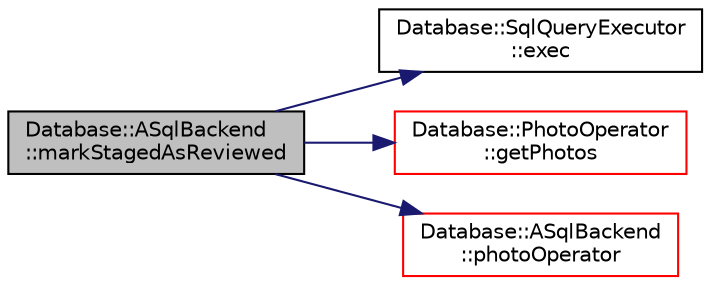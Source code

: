 digraph "Database::ASqlBackend::markStagedAsReviewed"
{
 // LATEX_PDF_SIZE
  edge [fontname="Helvetica",fontsize="10",labelfontname="Helvetica",labelfontsize="10"];
  node [fontname="Helvetica",fontsize="10",shape=record];
  rankdir="LR";
  Node1 [label="Database::ASqlBackend\l::markStagedAsReviewed",height=0.2,width=0.4,color="black", fillcolor="grey75", style="filled", fontcolor="black",tooltip="mark all staged photos as reviewed."];
  Node1 -> Node2 [color="midnightblue",fontsize="10",style="solid",fontname="Helvetica"];
  Node2 [label="Database::SqlQueryExecutor\l::exec",height=0.2,width=0.4,color="black", fillcolor="white", style="filled",URL="$class_database_1_1_sql_query_executor.html#a92b20d0dac92b5fa49b9184f8e341a94",tooltip=" "];
  Node1 -> Node3 [color="midnightblue",fontsize="10",style="solid",fontname="Helvetica"];
  Node3 [label="Database::PhotoOperator\l::getPhotos",height=0.2,width=0.4,color="red", fillcolor="white", style="filled",URL="$class_database_1_1_photo_operator.html#a24e714e7dd4bd6cd962c8231ce1081f0",tooltip="find all photos matching filters"];
  Node1 -> Node8 [color="midnightblue",fontsize="10",style="solid",fontname="Helvetica"];
  Node8 [label="Database::ASqlBackend\l::photoOperator",height=0.2,width=0.4,color="red", fillcolor="white", style="filled",URL="$class_database_1_1_a_sql_backend.html#af282cb886405d379b78d19b3af177d03",tooltip="get photo operator"];
}
